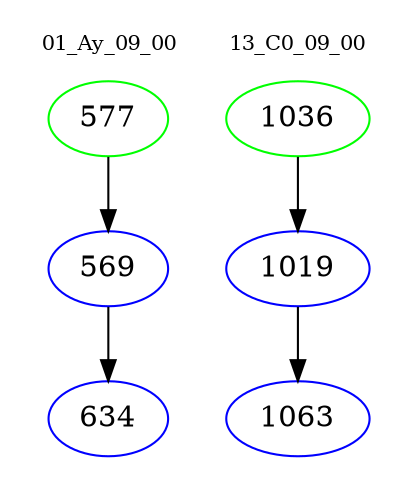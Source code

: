 digraph{
subgraph cluster_0 {
color = white
label = "01_Ay_09_00";
fontsize=10;
T0_577 [label="577", color="green"]
T0_577 -> T0_569 [color="black"]
T0_569 [label="569", color="blue"]
T0_569 -> T0_634 [color="black"]
T0_634 [label="634", color="blue"]
}
subgraph cluster_1 {
color = white
label = "13_C0_09_00";
fontsize=10;
T1_1036 [label="1036", color="green"]
T1_1036 -> T1_1019 [color="black"]
T1_1019 [label="1019", color="blue"]
T1_1019 -> T1_1063 [color="black"]
T1_1063 [label="1063", color="blue"]
}
}
